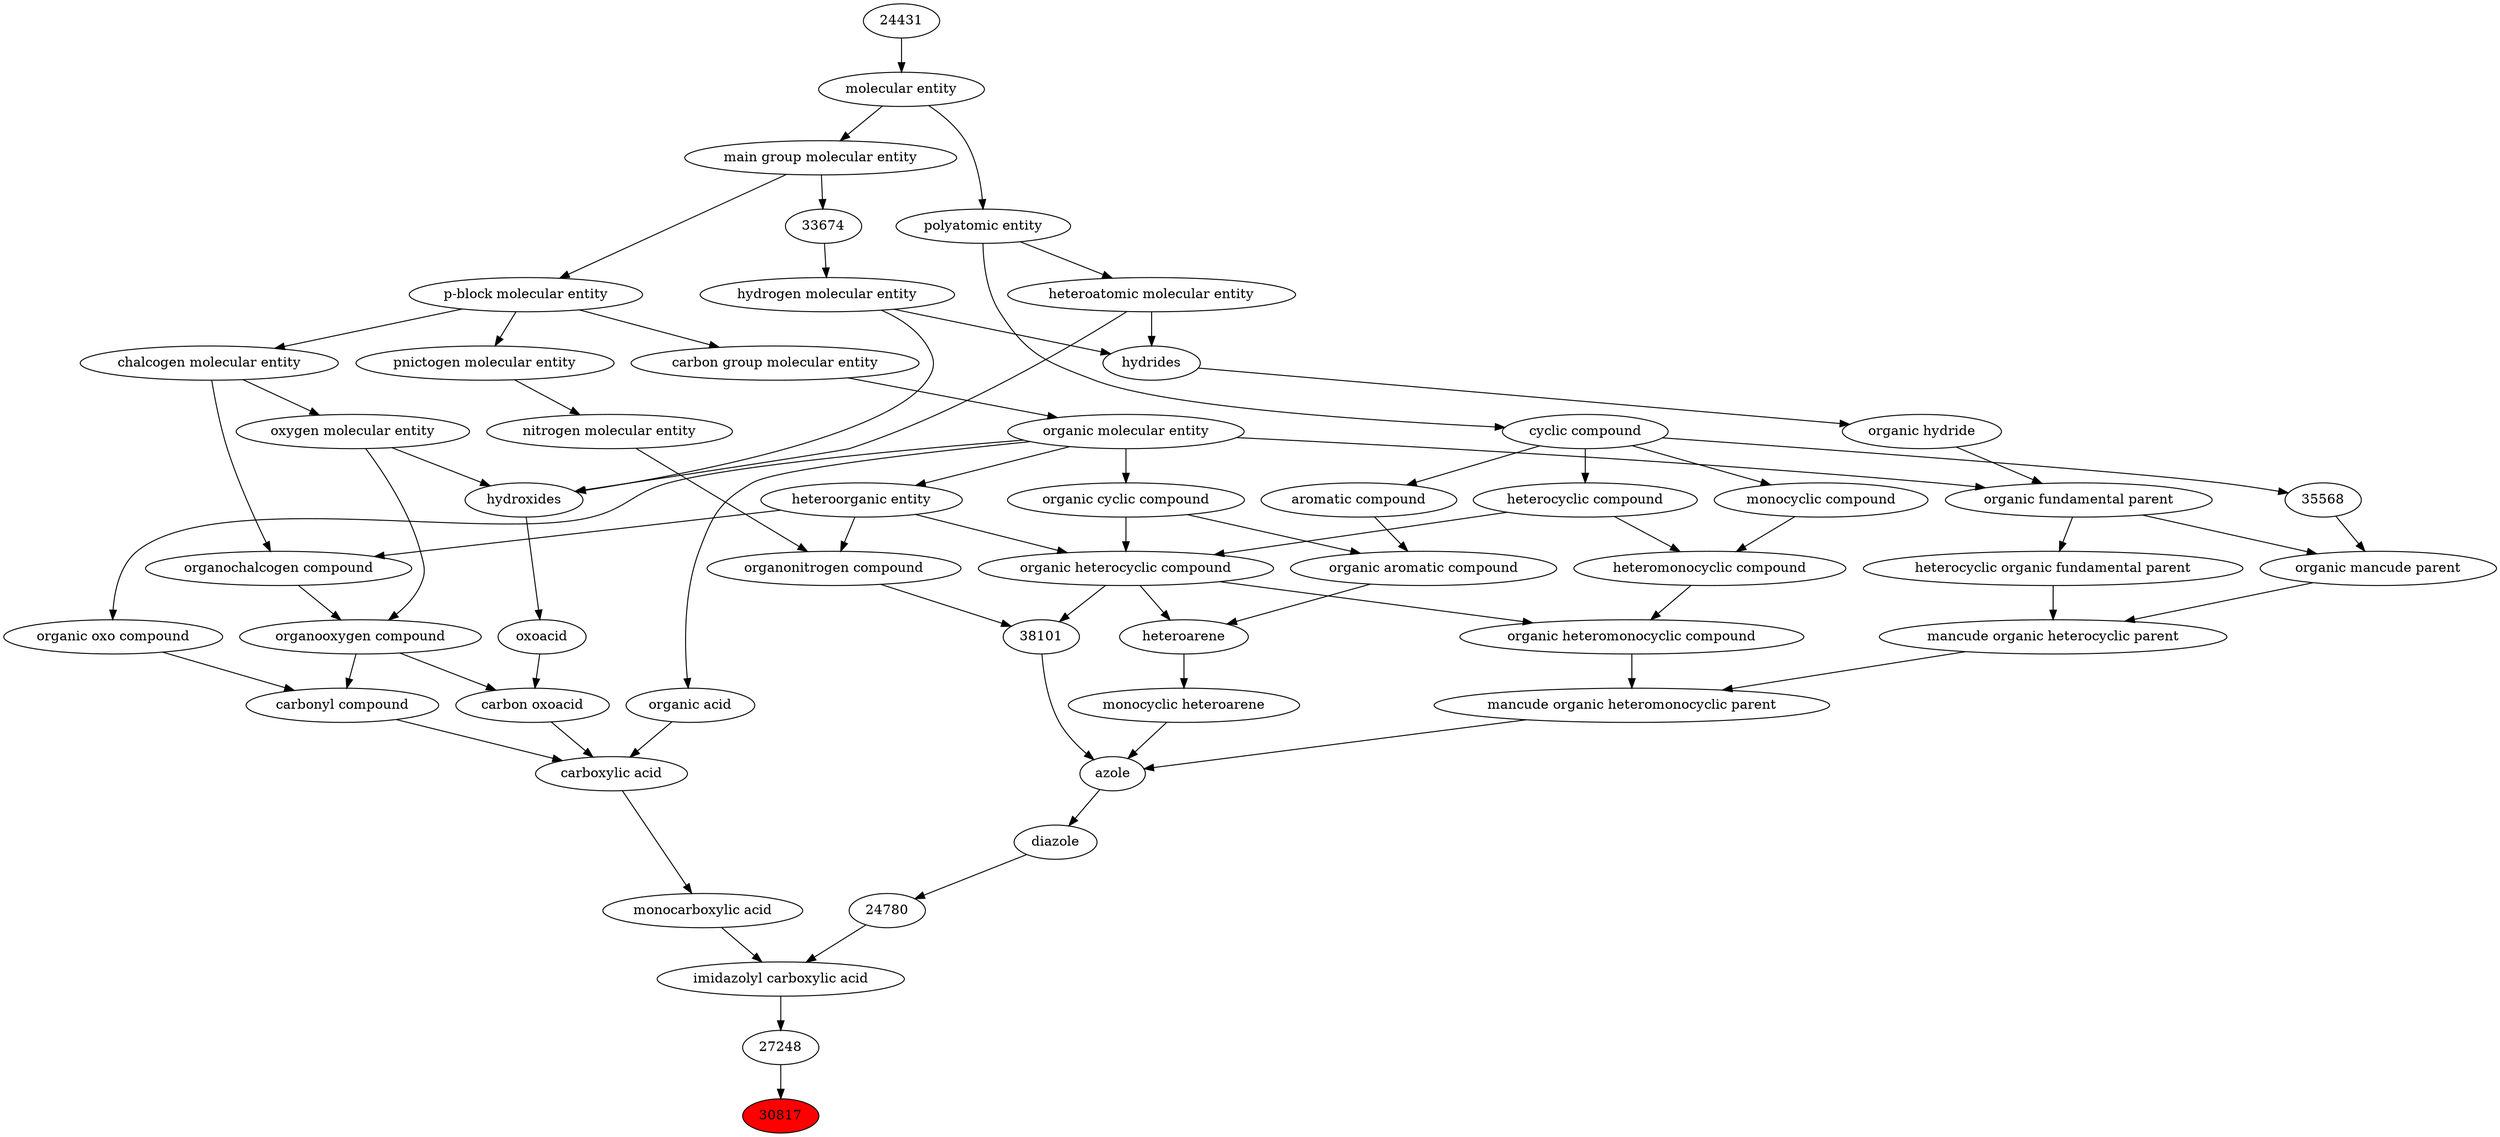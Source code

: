 digraph tree{ 
30817 [label="30817" fillcolor=red style=filled]
27248 -> 30817
27248 [label="27248"]
38307 -> 27248
38307 [label="imidazolyl carboxylic acid"]
25384 -> 38307
24780 -> 38307
25384 [label="monocarboxylic acid"]
33575 -> 25384
24780 [label="24780"]
23677 -> 24780
33575 [label="carboxylic acid"]
36586 -> 33575
35605 -> 33575
64709 -> 33575
23677 [label="diazole"]
68452 -> 23677
36586 [label="carbonyl compound"]
36587 -> 36586
36963 -> 36586
35605 [label="carbon oxoacid"]
24833 -> 35605
36963 -> 35605
64709 [label="organic acid"]
50860 -> 64709
68452 [label="azole"]
35555 -> 68452
38179 -> 68452
38101 -> 68452
36587 [label="organic oxo compound"]
50860 -> 36587
36963 [label="organooxygen compound"]
36962 -> 36963
25806 -> 36963
24833 [label="oxoacid"]
24651 -> 24833
50860 [label="organic molecular entity"]
33582 -> 50860
35555 [label="mancude organic heteromonocyclic parent"]
25693 -> 35555
35571 -> 35555
38179 [label="monocyclic heteroarene"]
33833 -> 38179
38101 [label="38101"]
24532 -> 38101
35352 -> 38101
36962 [label="organochalcogen compound"]
33285 -> 36962
33304 -> 36962
25806 [label="oxygen molecular entity"]
33304 -> 25806
24651 [label="hydroxides"]
25806 -> 24651
33608 -> 24651
37577 -> 24651
33582 [label="carbon group molecular entity"]
33675 -> 33582
25693 [label="organic heteromonocyclic compound"]
33670 -> 25693
24532 -> 25693
35571 [label="mancude organic heterocyclic parent"]
35573 -> 35571
35552 -> 35571
33833 [label="heteroarene"]
33659 -> 33833
24532 -> 33833
24532 [label="organic heterocyclic compound"]
33285 -> 24532
33832 -> 24532
5686 -> 24532
35352 [label="organonitrogen compound"]
51143 -> 35352
33285 -> 35352
33285 [label="heteroorganic entity"]
50860 -> 33285
33304 [label="chalcogen molecular entity"]
33675 -> 33304
33608 [label="hydrogen molecular entity"]
33674 -> 33608
37577 [label="heteroatomic molecular entity"]
36357 -> 37577
33675 [label="p-block molecular entity"]
33579 -> 33675
33670 [label="heteromonocyclic compound"]
5686 -> 33670
33661 -> 33670
35573 [label="organic mancude parent"]
35568 -> 35573
33245 -> 35573
35552 [label="heterocyclic organic fundamental parent"]
33245 -> 35552
33659 [label="organic aromatic compound"]
33832 -> 33659
33655 -> 33659
33832 [label="organic cyclic compound"]
50860 -> 33832
5686 [label="heterocyclic compound"]
33595 -> 5686
51143 [label="nitrogen molecular entity"]
33302 -> 51143
33674 [label="33674"]
33579 -> 33674
36357 [label="polyatomic entity"]
23367 -> 36357
33579 [label="main group molecular entity"]
23367 -> 33579
33661 [label="monocyclic compound"]
33595 -> 33661
35568 [label="35568"]
33595 -> 35568
33245 [label="organic fundamental parent"]
50860 -> 33245
37175 -> 33245
33655 [label="aromatic compound"]
33595 -> 33655
33595 [label="cyclic compound"]
36357 -> 33595
33302 [label="pnictogen molecular entity"]
33675 -> 33302
23367 [label="molecular entity"]
24431 -> 23367
37175 [label="organic hydride"]
33692 -> 37175
24431 [label="24431"]
33692 [label="hydrides"]
33608 -> 33692
37577 -> 33692
}
